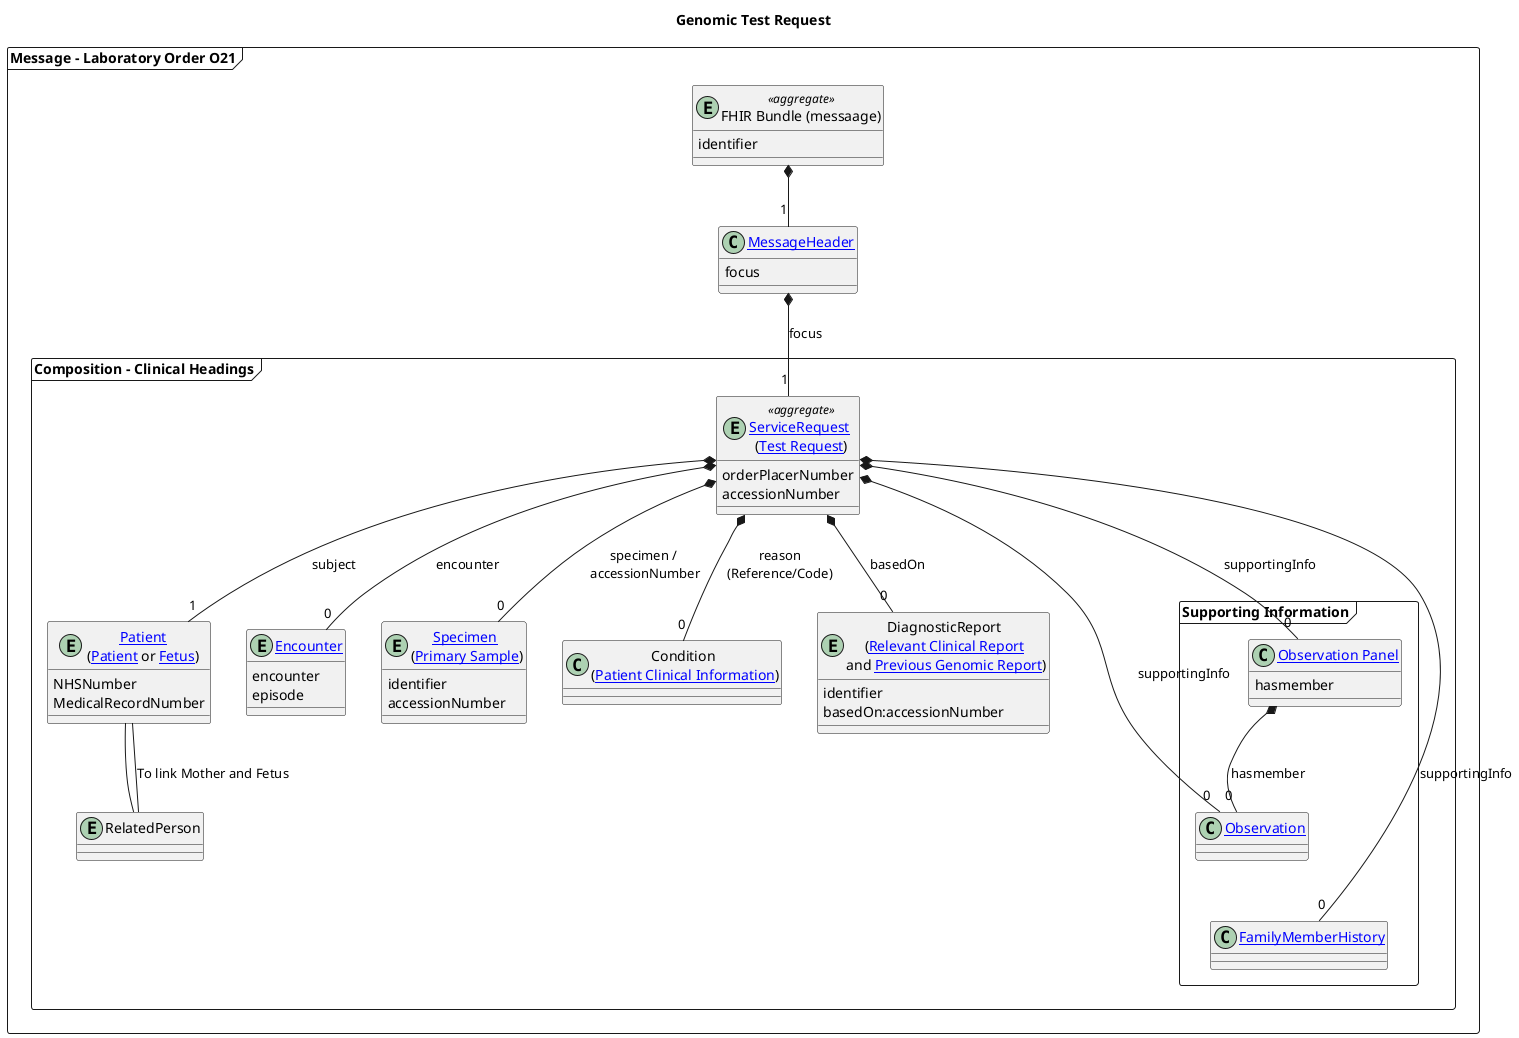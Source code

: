 @startuml

skinparam svgDimensionStyle false

title "Genomic Test Request"

frame "Message - Laboratory Order O21" as Message {
entity "FHIR Bundle (messaage)" as oml <<aggregate>> {
identifier
}

class "[[StructureDefinition-MessageHeader.html MessageHeader]]" as MSH {
 focus
}

  frame "Composition - Clinical Headings" as Composition {
    entity "[[StructureDefinition-Patient.html Patient]]\n([[https://simplifier.net/guide/fhir-genomics-implementation-guide/Home/Design/Clinicalheadings#Patient Patient]] or [[https://simplifier.net/guide/fhir-genomics-implementation-guide/Home/Design/Clinicalheadings#Fetus Fetus]])" as PID {
    NHSNumber
    MedicalRecordNumber
    }

    entity "[[StructureDefinition-Encounter.html Encounter]]" as PV1 {
    encounter
    episode
    }

    entity "[[StructureDefinition-ServiceRequest.html ServiceRequest]] \n([[https://simplifier.net/guide/fhir-genomics-implementation-guide/Home/Design/Clinicalheadings#Test-Request Test Request]])" as ORC <<aggregate>> {
    orderPlacerNumber
    accessionNumber
    }

    entity "[[StructureDefinition-Specimen.html Specimen]] \n([[https://simplifier.net/guide/fhir-genomics-implementation-guide/Home/Design/Clinicalheadings#Primary-Sample Primary Sample]])" as SPM {
    identifier
    accessionNumber
    }

    class "Condition \n([[https://simplifier.net/guide/fhir-genomics-implementation-guide/Home/Design/Clinicalheadings#Patient-Clinical-Information Patient Clinical Information]])" as DG1

    entity "DiagnosticReport \n([[https://simplifier.net/guide/fhir-genomics-implementation-guide/Home/Design/Clinicalheadings#Relevant-Clinical-Report Relevant Clinical Report]] \nand [[https://simplifier.net/guide/fhir-genomics-implementation-guide/Home/Design/Clinicalheadings#Previous-Genomic-Report Previous Genomic Report]])" as OBX {
      identifier
      basedOn:accessionNumber
    }

    entity "RelatedPerson" as NK1

    frame "Supporting Information" as supportingInfo {

      class "[[StructureDefinition-Observation.html Observation]]" as OBX1 {
      }


      class "[[StructureDefinition-Observation-Panel.html Observation Panel]]" as panel {
      hasmember
      }

      class "[[StructureDefinition-FamilyMemberHistory.html FamilyMemberHistory]]" as family {

      }



    panel *-d- "0" OBX1: hasmember

    OBX1 -d[hidden]- family

 }
}

oml *-d- "1" MSH
MSH *-d- "1" ORC: focus
ORC *-- "0" SPM : specimen /\n accessionNumber
ORC *-- "1" PID : subject
ORC *-- "0" PV1 : encounter
ORC *-- "0" DG1 : reason\n(Reference/Code)
ORC *-- "0" OBX: basedOn
ORC *-- "0" OBX1: supportingInfo
ORC *-- "0" panel: supportingInfo
ORC *-- "0" family: supportingInfo

NK1 -- PID : To link Mother and Fetus
PID -- NK1

@enduml
